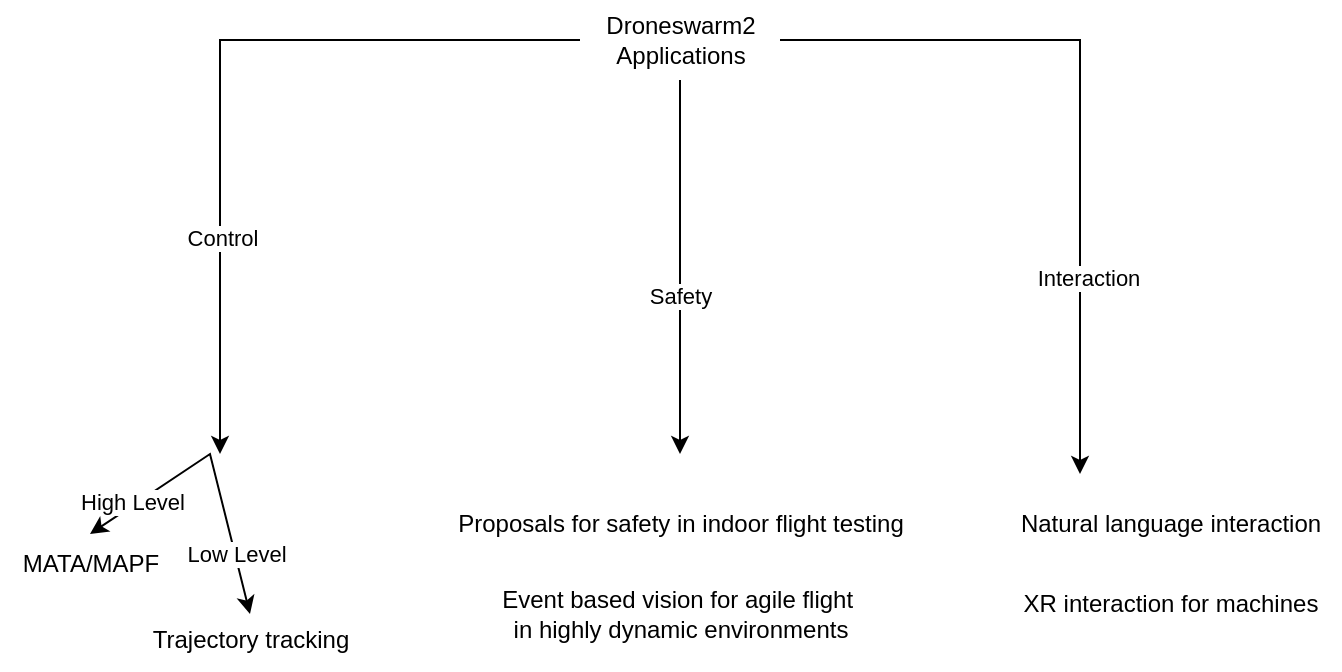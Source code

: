 <mxfile version="26.0.16">
  <diagram name="Page-1" id="ZyI50GSD2OCSiYya33_l">
    <mxGraphModel dx="1434" dy="774" grid="1" gridSize="10" guides="1" tooltips="1" connect="1" arrows="1" fold="1" page="1" pageScale="1" pageWidth="850" pageHeight="1100" math="0" shadow="0">
      <root>
        <mxCell id="0" />
        <mxCell id="1" parent="0" />
        <mxCell id="YGHJIajYnW2gjYeQ1du6-2" style="edgeStyle=orthogonalEdgeStyle;rounded=0;orthogonalLoop=1;jettySize=auto;html=1;" parent="1" source="YGHJIajYnW2gjYeQ1du6-1" edge="1">
          <mxGeometry relative="1" as="geometry">
            <mxPoint x="400" y="400" as="targetPoint" />
          </mxGeometry>
        </mxCell>
        <mxCell id="YGHJIajYnW2gjYeQ1du6-3" value="Safety" style="edgeLabel;html=1;align=center;verticalAlign=middle;resizable=0;points=[];" parent="YGHJIajYnW2gjYeQ1du6-2" vertex="1" connectable="0">
          <mxGeometry x="0.934" y="1" relative="1" as="geometry">
            <mxPoint x="-1" y="-73" as="offset" />
          </mxGeometry>
        </mxCell>
        <mxCell id="YGHJIajYnW2gjYeQ1du6-4" style="edgeStyle=orthogonalEdgeStyle;rounded=0;orthogonalLoop=1;jettySize=auto;html=1;" parent="1" source="YGHJIajYnW2gjYeQ1du6-1" edge="1">
          <mxGeometry relative="1" as="geometry">
            <mxPoint x="170" y="400" as="targetPoint" />
            <Array as="points">
              <mxPoint x="170" y="193" />
            </Array>
          </mxGeometry>
        </mxCell>
        <mxCell id="YGHJIajYnW2gjYeQ1du6-7" value="Control" style="edgeLabel;html=1;align=center;verticalAlign=middle;resizable=0;points=[];" parent="YGHJIajYnW2gjYeQ1du6-4" vertex="1" connectable="0">
          <mxGeometry x="0.446" y="1" relative="1" as="geometry">
            <mxPoint y="-1" as="offset" />
          </mxGeometry>
        </mxCell>
        <mxCell id="YGHJIajYnW2gjYeQ1du6-6" style="edgeStyle=orthogonalEdgeStyle;rounded=0;orthogonalLoop=1;jettySize=auto;html=1;" parent="1" source="YGHJIajYnW2gjYeQ1du6-1" edge="1">
          <mxGeometry relative="1" as="geometry">
            <mxPoint x="600" y="410" as="targetPoint" />
            <Array as="points">
              <mxPoint x="600" y="193" />
            </Array>
          </mxGeometry>
        </mxCell>
        <mxCell id="YGHJIajYnW2gjYeQ1du6-8" value="Interaction" style="edgeLabel;html=1;align=center;verticalAlign=middle;resizable=0;points=[];" parent="YGHJIajYnW2gjYeQ1du6-6" vertex="1" connectable="0">
          <mxGeometry x="0.464" y="4" relative="1" as="geometry">
            <mxPoint as="offset" />
          </mxGeometry>
        </mxCell>
        <mxCell id="YGHJIajYnW2gjYeQ1du6-1" value="&lt;div&gt;Droneswarm2&lt;br&gt;Applications&lt;/div&gt;" style="text;html=1;align=center;verticalAlign=middle;resizable=0;points=[];autosize=1;strokeColor=none;fillColor=none;" parent="1" vertex="1">
          <mxGeometry x="350" y="173" width="100" height="40" as="geometry" />
        </mxCell>
        <mxCell id="YGHJIajYnW2gjYeQ1du6-10" value="" style="endArrow=classic;startArrow=classic;html=1;rounded=0;" parent="1" edge="1">
          <mxGeometry width="50" height="50" relative="1" as="geometry">
            <mxPoint x="105" y="440" as="sourcePoint" />
            <mxPoint x="185" y="480" as="targetPoint" />
            <Array as="points">
              <mxPoint x="165" y="400" />
            </Array>
          </mxGeometry>
        </mxCell>
        <mxCell id="YGHJIajYnW2gjYeQ1du6-11" value="High Level" style="edgeLabel;html=1;align=center;verticalAlign=middle;resizable=0;points=[];" parent="YGHJIajYnW2gjYeQ1du6-10" vertex="1" connectable="0">
          <mxGeometry x="-0.659" y="2" relative="1" as="geometry">
            <mxPoint as="offset" />
          </mxGeometry>
        </mxCell>
        <mxCell id="YGHJIajYnW2gjYeQ1du6-12" value="Low Level" style="edgeLabel;html=1;align=center;verticalAlign=middle;resizable=0;points=[];" parent="YGHJIajYnW2gjYeQ1du6-10" vertex="1" connectable="0">
          <mxGeometry x="0.435" y="3" relative="1" as="geometry">
            <mxPoint y="13" as="offset" />
          </mxGeometry>
        </mxCell>
        <mxCell id="YGHJIajYnW2gjYeQ1du6-13" value="Trajectory tracking" style="text;html=1;align=center;verticalAlign=middle;resizable=0;points=[];autosize=1;strokeColor=none;fillColor=none;" parent="1" vertex="1">
          <mxGeometry x="125" y="478" width="120" height="30" as="geometry" />
        </mxCell>
        <mxCell id="YGHJIajYnW2gjYeQ1du6-14" value="MATA/MAPF" style="text;html=1;align=center;verticalAlign=middle;resizable=0;points=[];autosize=1;strokeColor=none;fillColor=none;" parent="1" vertex="1">
          <mxGeometry x="60" y="440" width="90" height="30" as="geometry" />
        </mxCell>
        <mxCell id="YGHJIajYnW2gjYeQ1du6-15" value="&lt;div&gt;Event based vision for agile flight&amp;nbsp;&lt;/div&gt;&lt;div&gt;in highly dynamic environments&lt;/div&gt;" style="text;html=1;align=center;verticalAlign=middle;resizable=0;points=[];autosize=1;strokeColor=none;fillColor=none;" parent="1" vertex="1">
          <mxGeometry x="300" y="460" width="200" height="40" as="geometry" />
        </mxCell>
        <mxCell id="YGHJIajYnW2gjYeQ1du6-16" value="Proposals for safety in indoor flight testing" style="text;html=1;align=center;verticalAlign=middle;resizable=0;points=[];autosize=1;strokeColor=none;fillColor=none;" parent="1" vertex="1">
          <mxGeometry x="275" y="420" width="250" height="30" as="geometry" />
        </mxCell>
        <mxCell id="YGHJIajYnW2gjYeQ1du6-17" value="Natural language interaction " style="text;html=1;align=center;verticalAlign=middle;resizable=0;points=[];autosize=1;strokeColor=none;fillColor=none;" parent="1" vertex="1">
          <mxGeometry x="560" y="420" width="170" height="30" as="geometry" />
        </mxCell>
        <mxCell id="YGHJIajYnW2gjYeQ1du6-18" value="XR interaction for machines" style="text;html=1;align=center;verticalAlign=middle;resizable=0;points=[];autosize=1;strokeColor=none;fillColor=none;" parent="1" vertex="1">
          <mxGeometry x="560" y="460" width="170" height="30" as="geometry" />
        </mxCell>
      </root>
    </mxGraphModel>
  </diagram>
</mxfile>

